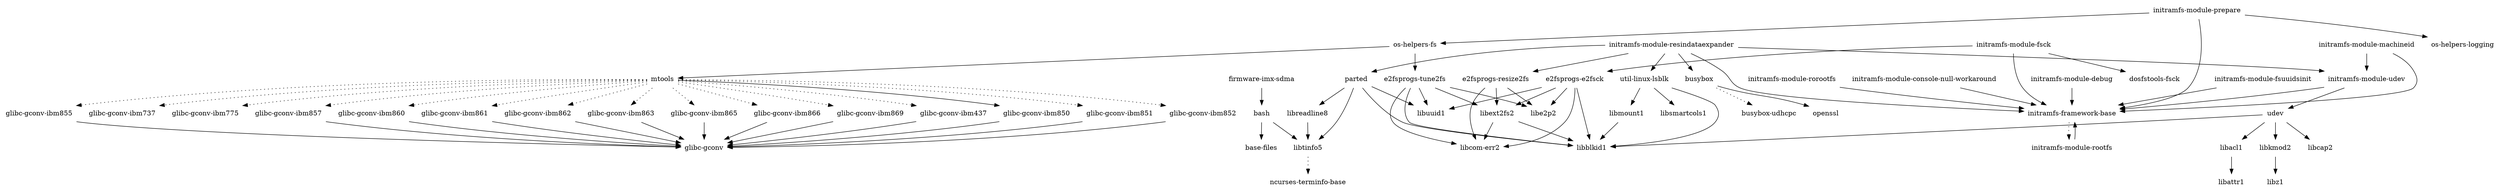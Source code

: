 digraph depends {
    node [shape=plaintext]
"bash" -> "base-files"
"bash" -> "libtinfo5"
"busybox" -> "busybox-udhcpc" [style=dotted]
"busybox" -> "openssl"
"e2fsprogs-e2fsck" -> "libblkid1"
"e2fsprogs-e2fsck" -> "libcom-err2"
"e2fsprogs-e2fsck" -> "libe2p2"
"e2fsprogs-e2fsck" -> "libext2fs2"
"e2fsprogs-e2fsck" -> "libuuid1"
"e2fsprogs-resize2fs" -> "libcom-err2"
"e2fsprogs-resize2fs" -> "libe2p2"
"e2fsprogs-resize2fs" -> "libext2fs2"
"e2fsprogs-tune2fs" -> "libblkid1"
"e2fsprogs-tune2fs" -> "libcom-err2"
"e2fsprogs-tune2fs" -> "libe2p2"
"e2fsprogs-tune2fs" -> "libext2fs2"
"e2fsprogs-tune2fs" -> "libuuid1"
"firmware-imx-sdma" -> "bash"
"glibc-gconv-ibm437" -> "glibc-gconv"
"glibc-gconv-ibm850" -> "glibc-gconv"
"glibc-gconv-ibm851" -> "glibc-gconv"
"glibc-gconv-ibm852" -> "glibc-gconv"
"glibc-gconv-ibm855" -> "glibc-gconv"
"glibc-gconv-ibm857" -> "glibc-gconv"
"glibc-gconv-ibm860" -> "glibc-gconv"
"glibc-gconv-ibm861" -> "glibc-gconv"
"glibc-gconv-ibm862" -> "glibc-gconv"
"glibc-gconv-ibm863" -> "glibc-gconv"
"glibc-gconv-ibm865" -> "glibc-gconv"
"glibc-gconv-ibm866" -> "glibc-gconv"
"glibc-gconv-ibm869" -> "glibc-gconv"
"initramfs-framework-base" -> "initramfs-module-rootfs" [style=dotted]
"initramfs-module-console-null-workaround" -> "initramfs-framework-base"
"initramfs-module-debug" -> "initramfs-framework-base"
"initramfs-module-fsck" -> "dosfstools-fsck"
"initramfs-module-fsck" -> "e2fsprogs-e2fsck"
"initramfs-module-fsck" -> "initramfs-framework-base"
"initramfs-module-fsuuidsinit" -> "initramfs-framework-base"
"initramfs-module-machineid" -> "initramfs-framework-base"
"initramfs-module-machineid" -> "initramfs-module-udev"
"initramfs-module-prepare" -> "initramfs-framework-base"
"initramfs-module-prepare" -> "os-helpers-fs"
"initramfs-module-prepare" -> "os-helpers-logging"
"initramfs-module-resindataexpander" -> "busybox"
"initramfs-module-resindataexpander" -> "e2fsprogs-resize2fs"
"initramfs-module-resindataexpander" -> "initramfs-framework-base"
"initramfs-module-resindataexpander" -> "initramfs-module-udev"
"initramfs-module-resindataexpander" -> "parted"
"initramfs-module-resindataexpander" -> "util-linux-lsblk"
"initramfs-module-rootfs" -> "initramfs-framework-base"
"initramfs-module-rorootfs" -> "initramfs-framework-base"
"initramfs-module-udev" -> "initramfs-framework-base"
"initramfs-module-udev" -> "udev"
"libacl1" -> "libattr1"
"libext2fs2" -> "libblkid1"
"libext2fs2" -> "libcom-err2"
"libkmod2" -> "libz1"
"libmount1" -> "libblkid1"
"libreadline8" -> "libtinfo5"
"libtinfo5" -> "ncurses-terminfo-base" [style=dotted]
"mtools" -> "glibc-gconv-ibm437" [style=dotted]
"mtools" -> "glibc-gconv-ibm737" [style=dotted]
"mtools" -> "glibc-gconv-ibm775" [style=dotted]
"mtools" -> "glibc-gconv-ibm850"
"mtools" -> "glibc-gconv-ibm851" [style=dotted]
"mtools" -> "glibc-gconv-ibm852" [style=dotted]
"mtools" -> "glibc-gconv-ibm855" [style=dotted]
"mtools" -> "glibc-gconv-ibm857" [style=dotted]
"mtools" -> "glibc-gconv-ibm860" [style=dotted]
"mtools" -> "glibc-gconv-ibm861" [style=dotted]
"mtools" -> "glibc-gconv-ibm862" [style=dotted]
"mtools" -> "glibc-gconv-ibm863" [style=dotted]
"mtools" -> "glibc-gconv-ibm865" [style=dotted]
"mtools" -> "glibc-gconv-ibm866" [style=dotted]
"mtools" -> "glibc-gconv-ibm869" [style=dotted]
"os-helpers-fs" -> "e2fsprogs-tune2fs"
"os-helpers-fs" -> "mtools"
"parted" -> "libblkid1"
"parted" -> "libreadline8"
"parted" -> "libtinfo5"
"parted" -> "libuuid1"
"udev" -> "libacl1"
"udev" -> "libblkid1"
"udev" -> "libcap2"
"udev" -> "libkmod2"
"util-linux-lsblk" -> "libblkid1"
"util-linux-lsblk" -> "libmount1"
"util-linux-lsblk" -> "libsmartcols1"
}
